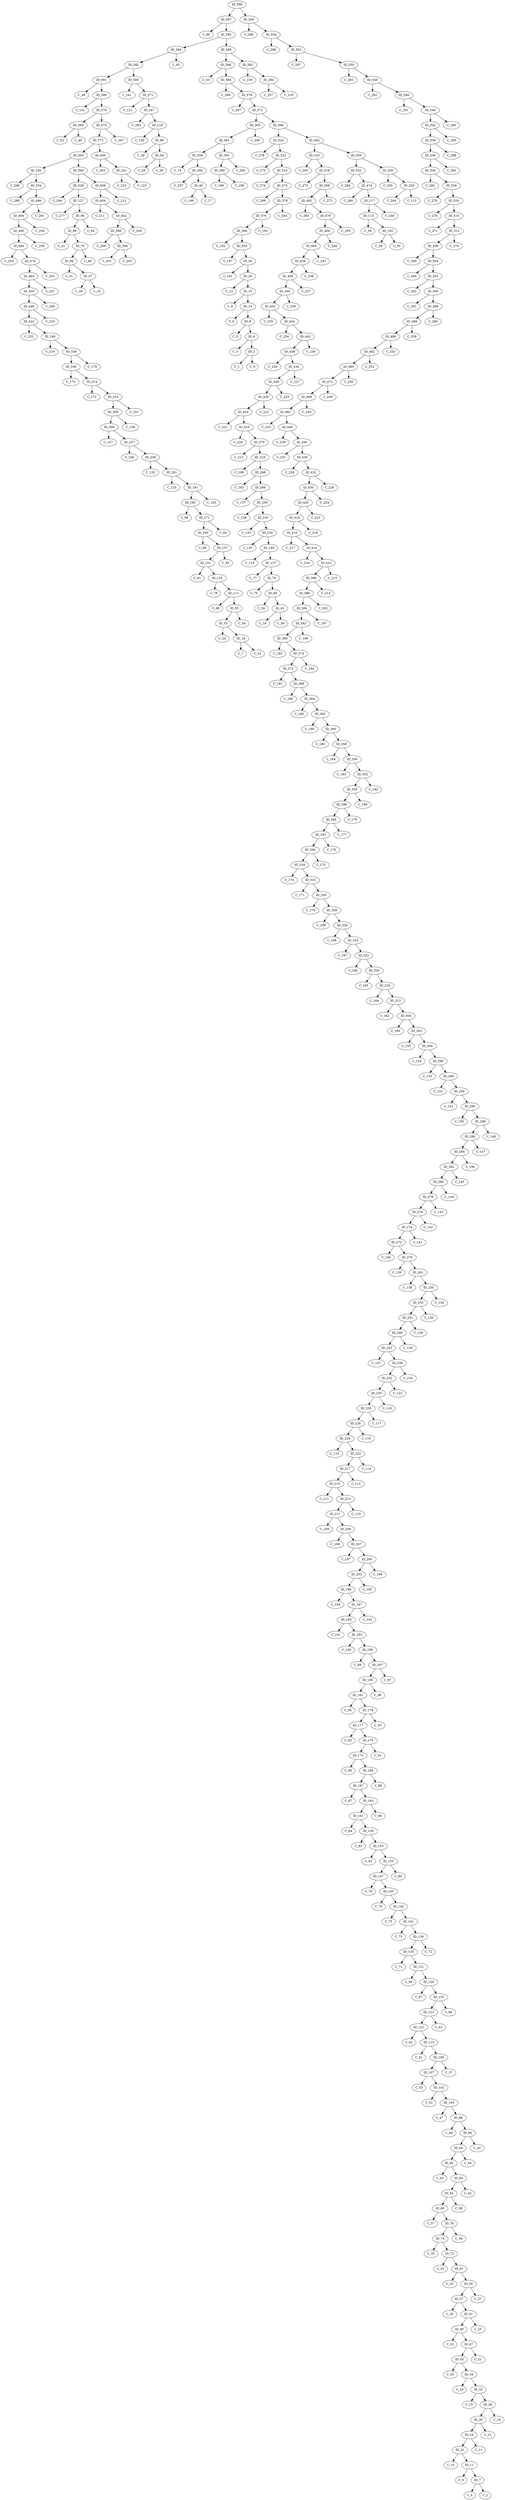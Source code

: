 digraph G {

598[label=ID_598]
596[label=<C_60>]
597[label=ID_597]
594[label=ID_594]
595[label=ID_595]
592[label=ID_592]
593[label=<C_65>]
591[label=ID_591]
590[label=<C_48>]
589[label=ID_589]
588[label=ID_588]
587[label=<C_55>]
586[label=ID_586]
585[label=<C_131>]
584[label=ID_584]
583[label=<C_266>]
582[label=ID_582]
581[label=<C_159>]
580[label=ID_580]
579[label=<C_241>]
578[label=ID_578]
577[label=<C_287>]
576[label=ID_576]
538[label=ID_538]
539[label=<C_296>]
536[label=ID_536]
537[label=<C_288>]
542[label=ID_542]
543[label=<C_290>]
540[label=ID_540]
541[label=<C_289>]
530[label=ID_530]
531[label=<C_284>]
528[label=ID_528]
529[label=<C_282>]
534[label=ID_534]
535[label=<C_283>]
532[label=ID_532]
533[label=<C_286>]
523[label=<C_278>]
522[label=ID_522]
521[label=<C_275>]
520[label=ID_520]
527[label=<C_294>]
526[label=ID_526]
525[label=<C_279>]
524[label=ID_524]
515[label=<C_276>]
514[label=ID_514]
513[label=<C_271>]
512[label=ID_512]
519[label=<C_295>]
518[label=ID_518]
517[label=<C_273>]
516[label=ID_516]
568[label=<C_52>]
569[label=ID_569]
570[label=<C_121>]
571[label=ID_571]
572[label=ID_572]
573[label=ID_573]
574[label=<C_267>]
575[label=ID_575]
560[label=ID_560]
561[label=ID_561]
562[label=ID_562]
563[label=ID_563]
564[label=<C_209>]
565[label=ID_565]
566[label=ID_566]
567[label=<C_49>]
553[label=<C_298>]
552[label=ID_552]
555[label=<C_299>]
554[label=ID_554]
557[label=<C_74>]
556[label=ID_556]
559[label=ID_559]
558[label=ID_558]
545[label=<C_291>]
544[label=ID_544]
547[label=<C_292>]
546[label=ID_546]
549[label=<C_293>]
548[label=ID_548]
551[label=<C_297>]
550[label=ID_550]
482[label=ID_482]
483[label=<C_254>]
480[label=ID_480]
481[label=<C_252>]
486[label=ID_486]
487[label=<C_259>]
484[label=ID_484]
485[label=<C_253>]
490[label=ID_490]
491[label=<C_265>]
488[label=ID_488]
489[label=<C_256>]
494[label=ID_494]
495[label=<C_281>]
492[label=ID_492]
493[label=<C_258>]
499[label=<C_261>]
498[label=ID_498]
497[label=<C_260>]
496[label=ID_496]
503[label=<C_264>]
502[label=ID_502]
501[label=<C_262>]
500[label=ID_500]
507[label=<C_272>]
506[label=ID_506]
505[label=<C_269>]
504[label=ID_504]
511[label=<C_270>]
510[label=ID_510]
509[label=<C_274>]
508[label=ID_508]
448[label=ID_448]
449[label=<C_240>]
450[label=ID_450]
451[label=<C_235>]
452[label=ID_452]
453[label=<C_236>]
454[label=ID_454]
455[label=<C_237>]
456[label=ID_456]
457[label=<C_238>]
458[label=ID_458]
459[label=<C_242>]
460[label=ID_460]
461[label=<C_243>]
462[label=ID_462]
463[label=<C_247>]
465[label=<C_248>]
464[label=ID_464]
467[label=<C_245>]
466[label=ID_466]
469[label=<C_268>]
468[label=ID_468]
471[label=<C_249>]
470[label=ID_470]
473[label=<C_280>]
472[label=ID_472]
475[label=<C_251>]
474[label=ID_474]
477[label=<C_255>]
476[label=ID_476]
479[label=<C_250>]
478[label=ID_478]
422[label=ID_422]
423[label=<C_221>]
420[label=ID_420]
421[label=<C_232>]
418[label=ID_418]
419[label=<C_223>]
416[label=ID_416]
417[label=<C_218>]
430[label=ID_430]
431[label=<C_226>]
428[label=ID_428]
429[label=<C_224>]
426[label=ID_426]
427[label=<C_225>]
424[label=ID_424]
425[label=<C_222>]
439[label=<C_231>]
438[label=ID_438]
437[label=<C_229>]
436[label=ID_436]
435[label=<C_228>]
434[label=ID_434]
433[label=<C_227>]
432[label=ID_432]
447[label=<C_233>]
446[label=ID_446]
445[label=<C_239>]
444[label=ID_444]
443[label=<C_234>]
442[label=ID_442]
441[label=<C_230>]
440[label=ID_440]
388[label=<C_199>]
389[label=ID_389]
390[label=<C_200>]
391[label=ID_391]
384[label=ID_384]
385[label=<C_202>]
386[label=ID_386]
387[label=<C_198>]
396[label=ID_396]
397[label=<C_206>]
398[label=ID_398]
399[label=<C_205>]
392[label=<C_201>]
393[label=<C_203>]
394[label=ID_394]
395[label=<C_214>]
405[label=<C_263>]
404[label=ID_404]
407[label=<C_212>]
406[label=ID_406]
401[label=<C_208>]
400[label=ID_400]
403[label=<C_211>]
402[label=ID_402]
413[label=<C_216>]
412[label=ID_412]
415[label=<C_217>]
414[label=ID_414]
409[label=<C_220>]
408[label=ID_408]
411[label=<C_215>]
410[label=ID_410]
363[label=<C_188>]
362[label=ID_362]
361[label=<C_186>]
360[label=ID_360]
367[label=<C_190>]
366[label=ID_366]
365[label=<C_192>]
364[label=ID_364]
355[label=<C_183>]
354[label=ID_354]
353[label=<C_187>]
352[label=ID_352]
359[label=<C_185>]
358[label=ID_358]
357[label=<C_184>]
356[label=ID_356]
378[label=ID_378]
379[label=<C_195>]
376[label=ID_376]
377[label=<C_244>]
382[label=ID_382]
383[label=<C_197>]
380[label=ID_380]
381[label=<C_196>]
370[label=ID_370]
371[label=<C_191>]
368[label=ID_368]
369[label=<C_213>]
374[label=ID_374]
375[label=<C_193>]
372[label=ID_372]
373[label=<C_194>]
329[label=<C_170>]
328[label=ID_328]
331[label=<C_171>]
330[label=ID_330]
333[label=<C_174>]
332[label=ID_332]
335[label=<C_173>]
334[label=ID_334]
321[label=<C_166>]
320[label=ID_320]
323[label=<C_167>]
322[label=ID_322]
325[label=<C_168>]
324[label=ID_324]
327[label=<C_169>]
326[label=ID_326]
344[label=ID_344]
345[label=<C_179>]
346[label=ID_346]
347[label=<C_219>]
348[label=ID_348]
349[label=<C_180>]
350[label=ID_350]
351[label=<C_182>]
336[label=ID_336]
337[label=<C_178>]
338[label=ID_338]
339[label=<C_175>]
340[label=ID_340]
341[label=<C_176>]
342[label=ID_342]
343[label=<C_177>]
303[label=<C_160>]
302[label=ID_302]
301[label=<C_155>]
300[label=ID_300]
299[label=<C_154>]
298[label=ID_298]
297[label=<C_153>]
296[label=ID_296]
295[label=<C_152>]
294[label=ID_294]
293[label=<C_151>]
292[label=ID_292]
291[label=<C_207>]
290[label=ID_290]
289[label=<C_150>]
288[label=ID_288]
318[label=ID_318]
319[label=<C_165>]
316[label=ID_316]
317[label=<C_189>]
314[label=ID_314]
315[label=<C_164>]
312[label=ID_312]
313[label=<C_172>]
310[label=ID_310]
311[label=<C_162>]
308[label=ID_308]
309[label=<C_161>]
306[label=ID_306]
307[label=<C_158>]
304[label=ID_304]
305[label=<C_157>]
269[label=<C_139>]
268[label=ID_268]
271[label=<C_140>]
270[label=ID_270]
265[label=<C_137>]
264[label=ID_264]
267[label=<C_163>]
266[label=ID_266]
261[label=ID_261]
260[label=<C_138>]
263[label=<C_257>]
262[label=<C_135>]
257[label=ID_257]
256[label=<C_156>]
259[label=ID_259]
258[label=<C_136>]
284[label=ID_284]
285[label=<C_147>]
286[label=ID_286]
287[label=<C_148>]
280[label=ID_280]
281[label=<C_145>]
282[label=ID_282]
283[label=<C_146>]
276[label=ID_276]
277[label=<C_143>]
278[label=ID_278]
279[label=<C_144>]
272[label=ID_272]
273[label=<C_141>]
274[label=ID_274]
275[label=<C_142>]
241[label=ID_241]
240[label=<C_210>]
243[label=ID_243]
242[label=<C_127>]
245[label=ID_245]
244[label=<C_133>]
247[label=ID_247]
246[label=<C_285>]
249[label=ID_249]
248[label=<C_128>]
251[label=ID_251]
250[label=<C_129>]
253[label=ID_253]
252[label=<C_130>]
255[label=ID_255]
254[label=<C_134>]
224[label=ID_224]
225[label=<C_116>]
226[label=ID_226]
227[label=<C_117>]
228[label=ID_228]
229[label=<C_118>]
230[label=ID_230]
231[label=<C_122>]
232[label=ID_232]
233[label=<C_125>]
234[label=ID_234]
235[label=<C_132>]
236[label=ID_236]
237[label=<C_124>]
238[label=ID_238]
239[label=<C_123>]
211[label=ID_211]
210[label=<C_109>]
209[label=ID_209]
208[label=<C_108>]
215[label=ID_215]
214[label=<C_111>]
213[label=ID_213]
212[label=<C_110>]
219[label=<C_204>]
218[label=<C_112>]
217[label=ID_217]
216[label=<C_113>]
223[label=<C_115>]
222[label=ID_222]
221[label=<C_114>]
220[label=ID_220]
194[label=<C_101>]
195[label=ID_195]
192[label=<C_100>]
193[label=ID_193]
198[label=<C_104>]
199[label=ID_199]
196[label=<C_102>]
197[label=ID_197]
202[label=<C_105>]
203[label=ID_203]
200[label=<C_120>]
201[label=ID_201]
206[label=<C_107>]
207[label=ID_207]
204[label=<C_106>]
205[label=ID_205]
181[label=ID_181]
180[label=<C_95>]
183[label=ID_183]
182[label=<C_98>]
177[label=ID_177]
176[label=<C_92>]
179[label=ID_179]
178[label=<C_93>]
189[label=ID_189]
188[label=<C_99>]
191[label=ID_191]
190[label=<C_103>]
185[label=ID_185]
184[label=<C_96>]
187[label=ID_187]
186[label=<C_97>]
164[label=<C_88>]
165[label=ID_165]
166[label=<C_87>]
167[label=ID_167]
160[label=<C_84>]
161[label=ID_161]
162[label=<C_86>]
163[label=ID_163]
172[label=<C_90>]
173[label=ID_173]
174[label=<C_91>]
175[label=ID_175]
168[label=<C_89>]
169[label=ID_169]
170[label=<C_94>]
171[label=ID_171]
151[label=ID_151]
150[label=<C_81>]
149[label=ID_149]
148[label=<C_119>]
147[label=ID_147]
146[label=<C_79>]
145[label=ID_145]
144[label=<C_76>]
159[label=ID_159]
158[label=<C_83>]
157[label=ID_157]
156[label=<C_85>]
155[label=ID_155]
154[label=<C_82>]
153[label=ID_153]
152[label=<C_80>]
134[label=<C_71>]
135[label=ID_135]
132[label=<C_78>]
133[label=ID_133]
130[label=<C_69>]
131[label=ID_131]
128[label=<C_67>]
129[label=ID_129]
142[label=<C_75>]
143[label=ID_143]
140[label=<C_73>]
141[label=ID_141]
138[label=<C_72>]
139[label=ID_139]
136[label=<C_77>]
137[label=ID_137]
120[label=<C_62>]
121[label=ID_121]
122[label=<C_63>]
123[label=ID_123]
124[label=<C_66>]
125[label=ID_125]
126[label=<C_277>]
127[label=ID_127]
112[label=<C_58>]
113[label=ID_113]
114[label=<C_61>]
115[label=ID_115]
116[label=<C_246>]
117[label=ID_117]
118[label=<C_126>]
119[label=ID_119]
105[label=ID_105]
104[label=<C_56>]
107[label=ID_107]
106[label=<C_53>]
109[label=ID_109]
108[label=<C_57>]
111[label=ID_111]
110[label=<C_68>]
97[label=<C_46>]
96[label=ID_96]
99[label=<C_47>]
98[label=ID_98]
101[label=<C_51>]
100[label=ID_100]
103[label=<C_50>]
102[label=ID_102]
90[label=ID_90]
91[label=<C_43>]
88[label=ID_88]
89[label=<C_64>]
94[label=ID_94]
95[label=<C_45>]
92[label=ID_92]
93[label=<C_44>]
82[label=ID_82]
83[label=<C_42>]
80[label=ID_80]
81[label=<C_38>]
86[label=ID_86]
87[label=<C_41>]
84[label=ID_84]
85[label=<C_59>]
75[label=<C_70>]
74[label=ID_74]
73[label=<C_35>]
72[label=ID_72]
79[label=<C_37>]
78[label=ID_78]
77[label=<C_36>]
76[label=ID_76]
67[label=<C_34>]
66[label=ID_66]
65[label=<C_31>]
64[label=ID_64]
71[label=<C_33>]
70[label=ID_70]
69[label=<C_40>]
68[label=ID_68]
60[label=<C_32>]
61[label=ID_61]
62[label=<C_28>]
63[label=<C_39>]
56[label=<C_26>]
57[label=ID_57]
58[label=<C_27>]
59[label=ID_59]
52[label=<C_24>]
53[label=ID_53]
54[label=<C_54>]
55[label=ID_55]
48[label=<C_22>]
49[label=ID_49]
50[label=<C_25>]
51[label=ID_51]
45[label=ID_45]
44[label=<C_20>]
47[label=ID_47]
46[label=<C_21>]
41[label=<C_18>]
40[label=ID_40]
43[label=ID_43]
42[label=<C_30>]
37[label=ID_37]
36[label=<C_29>]
39[label=<C_149>]
38[label=<C_17>]
33[label=<C_19>]
32[label=ID_32]
35[label=<C_16>]
34[label=ID_34]
30[label=ID_30]
31[label=<C_15>]
28[label=ID_28]
29[label=<C_181>]
26[label=ID_26]
27[label=<C_14>]
24[label=ID_24]
25[label=<C_12>]
22[label=ID_22]
23[label=<C_11>]
20[label=ID_20]
21[label=<C_10>]
18[label=ID_18]
19[label=<C_13>]
16[label=<C_7>]
17[label=<C_23>]
15[label=ID_15]
14[label=<C_8>]
13[label=ID_13]
12[label=<C_6>]
11[label=ID_11]
10[label=<C_9>]
9[label=ID_9]
8[label=<C_5>]
7[label=ID_7]
6[label=<C_4>]
5[label=<C_2>]
4[label=ID_4]
3[label=<C_3>]
2[label=ID_2]
1[label=<C_1>]
0[label=<C_0>]
2 -> 0;
2 -> 1;
4 -> 2;
4 -> 3;
7 -> 5;
7 -> 6;
9 -> 4;
9 -> 8;
11 -> 7;
11 -> 10;
13 -> 9;
13 -> 12;
15 -> 13;
15 -> 14;
18 -> 16;
18 -> 17;
20 -> 15;
20 -> 19;
22 -> 11;
22 -> 21;
24 -> 22;
24 -> 23;
26 -> 24;
26 -> 25;
28 -> 26;
28 -> 27;
30 -> 20;
30 -> 29;
32 -> 28;
32 -> 31;
34 -> 32;
34 -> 33;
37 -> 35;
37 -> 36;
40 -> 38;
40 -> 39;
43 -> 41;
43 -> 42;
45 -> 34;
45 -> 44;
47 -> 45;
47 -> 46;
49 -> 47;
49 -> 48;
51 -> 49;
51 -> 50;
53 -> 18;
53 -> 52;
55 -> 53;
55 -> 54;
57 -> 51;
57 -> 56;
59 -> 57;
59 -> 58;
61 -> 59;
61 -> 60;
64 -> 62;
64 -> 63;
66 -> 37;
66 -> 65;
68 -> 43;
68 -> 67;
70 -> 66;
70 -> 69;
72 -> 61;
72 -> 71;
74 -> 72;
74 -> 73;
76 -> 68;
76 -> 75;
78 -> 74;
78 -> 77;
80 -> 78;
80 -> 79;
82 -> 80;
82 -> 81;
84 -> 82;
84 -> 83;
86 -> 64;
86 -> 85;
88 -> 70;
88 -> 87;
90 -> 88;
90 -> 89;
92 -> 84;
92 -> 91;
94 -> 92;
94 -> 93;
96 -> 94;
96 -> 95;
98 -> 96;
98 -> 97;
100 -> 98;
100 -> 99;
102 -> 100;
102 -> 101;
105 -> 103;
105 -> 104;
107 -> 102;
107 -> 106;
109 -> 107;
109 -> 108;
111 -> 55;
111 -> 110;
113 -> 105;
113 -> 112;
115 -> 109;
115 -> 114;
117 -> 113;
117 -> 116;
119 -> 86;
119 -> 118;
121 -> 115;
121 -> 120;
123 -> 121;
123 -> 122;
125 -> 123;
125 -> 124;
127 -> 90;
127 -> 126;
129 -> 125;
129 -> 128;
131 -> 129;
131 -> 130;
133 -> 111;
133 -> 132;
135 -> 131;
135 -> 134;
137 -> 76;
137 -> 136;
139 -> 135;
139 -> 138;
141 -> 139;
141 -> 140;
143 -> 141;
143 -> 142;
145 -> 143;
145 -> 144;
147 -> 145;
147 -> 146;
149 -> 137;
149 -> 148;
151 -> 133;
151 -> 150;
153 -> 147;
153 -> 152;
155 -> 153;
155 -> 154;
157 -> 151;
157 -> 156;
159 -> 155;
159 -> 158;
161 -> 159;
161 -> 160;
163 -> 161;
163 -> 162;
165 -> 157;
165 -> 164;
167 -> 163;
167 -> 166;
169 -> 167;
169 -> 168;
171 -> 165;
171 -> 170;
173 -> 169;
173 -> 172;
175 -> 173;
175 -> 174;
177 -> 175;
177 -> 176;
179 -> 177;
179 -> 178;
181 -> 179;
181 -> 180;
183 -> 171;
183 -> 182;
185 -> 181;
185 -> 184;
187 -> 185;
187 -> 186;
189 -> 187;
189 -> 188;
191 -> 183;
191 -> 190;
193 -> 189;
193 -> 192;
195 -> 193;
195 -> 194;
197 -> 195;
197 -> 196;
199 -> 197;
199 -> 198;
201 -> 191;
201 -> 200;
203 -> 199;
203 -> 202;
205 -> 203;
205 -> 204;
207 -> 205;
207 -> 206;
209 -> 207;
209 -> 208;
211 -> 209;
211 -> 210;
213 -> 211;
213 -> 212;
215 -> 213;
215 -> 214;
217 -> 215;
217 -> 216;
220 -> 218;
220 -> 219;
222 -> 217;
222 -> 221;
224 -> 222;
224 -> 223;
226 -> 224;
226 -> 225;
228 -> 226;
228 -> 227;
230 -> 228;
230 -> 229;
232 -> 230;
232 -> 231;
234 -> 149;
234 -> 233;
236 -> 201;
236 -> 235;
238 -> 232;
238 -> 237;
241 -> 239;
241 -> 240;
243 -> 238;
243 -> 242;
245 -> 234;
245 -> 244;
247 -> 119;
247 -> 246;
249 -> 243;
249 -> 248;
251 -> 249;
251 -> 250;
253 -> 251;
253 -> 252;
255 -> 253;
255 -> 254;
257 -> 236;
257 -> 256;
259 -> 245;
259 -> 258;
261 -> 255;
261 -> 260;
264 -> 262;
264 -> 263;
266 -> 259;
266 -> 265;
268 -> 266;
268 -> 267;
270 -> 261;
270 -> 269;
272 -> 270;
272 -> 271;
274 -> 272;
274 -> 273;
276 -> 274;
276 -> 275;
278 -> 276;
278 -> 277;
280 -> 278;
280 -> 279;
282 -> 280;
282 -> 281;
284 -> 282;
284 -> 283;
286 -> 284;
286 -> 285;
288 -> 286;
288 -> 287;
290 -> 288;
290 -> 289;
292 -> 40;
292 -> 291;
294 -> 290;
294 -> 293;
296 -> 294;
296 -> 295;
298 -> 296;
298 -> 297;
300 -> 298;
300 -> 299;
302 -> 300;
302 -> 301;
304 -> 302;
304 -> 303;
306 -> 257;
306 -> 305;
308 -> 306;
308 -> 307;
310 -> 308;
310 -> 309;
312 -> 304;
312 -> 311;
314 -> 310;
314 -> 313;
316 -> 312;
316 -> 315;
318 -> 268;
318 -> 317;
320 -> 316;
320 -> 319;
322 -> 320;
322 -> 321;
324 -> 322;
324 -> 323;
326 -> 324;
326 -> 325;
328 -> 326;
328 -> 327;
330 -> 328;
330 -> 329;
332 -> 330;
332 -> 331;
334 -> 332;
334 -> 333;
336 -> 314;
336 -> 335;
338 -> 336;
338 -> 337;
340 -> 334;
340 -> 339;
342 -> 340;
342 -> 341;
344 -> 342;
344 -> 343;
346 -> 344;
346 -> 345;
348 -> 338;
348 -> 347;
350 -> 346;
350 -> 349;
352 -> 350;
352 -> 351;
354 -> 30;
354 -> 353;
356 -> 352;
356 -> 355;
358 -> 356;
358 -> 357;
360 -> 358;
360 -> 359;
362 -> 360;
362 -> 361;
364 -> 362;
364 -> 363;
366 -> 354;
366 -> 365;
368 -> 364;
368 -> 367;
370 -> 318;
370 -> 369;
372 -> 368;
372 -> 371;
374 -> 372;
374 -> 373;
376 -> 366;
376 -> 375;
378 -> 376;
378 -> 377;
380 -> 374;
380 -> 379;
382 -> 380;
382 -> 381;
384 -> 382;
384 -> 383;
386 -> 384;
386 -> 385;
389 -> 387;
389 -> 388;
391 -> 389;
391 -> 390;
394 -> 392;
394 -> 393;
396 -> 386;
396 -> 395;
398 -> 394;
398 -> 397;
400 -> 220;
400 -> 399;
402 -> 398;
402 -> 401;
404 -> 402;
404 -> 403;
406 -> 241;
406 -> 405;
408 -> 404;
408 -> 407;
410 -> 370;
410 -> 409;
412 -> 396;
412 -> 411;
414 -> 412;
414 -> 413;
416 -> 414;
416 -> 415;
418 -> 416;
418 -> 417;
420 -> 418;
420 -> 419;
422 -> 348;
422 -> 421;
424 -> 410;
424 -> 423;
426 -> 424;
426 -> 425;
428 -> 426;
428 -> 427;
430 -> 420;
430 -> 429;
432 -> 430;
432 -> 431;
434 -> 428;
434 -> 433;
436 -> 432;
436 -> 435;
438 -> 434;
438 -> 437;
440 -> 436;
440 -> 439;
442 -> 438;
442 -> 441;
444 -> 442;
444 -> 443;
446 -> 440;
446 -> 445;
448 -> 422;
448 -> 447;
450 -> 448;
450 -> 449;
452 -> 444;
452 -> 451;
454 -> 452;
454 -> 453;
456 -> 454;
456 -> 455;
458 -> 456;
458 -> 457;
460 -> 458;
460 -> 459;
462 -> 446;
462 -> 461;
464 -> 450;
464 -> 463;
466 -> 460;
466 -> 465;
468 -> 462;
468 -> 467;
470 -> 378;
470 -> 469;
472 -> 468;
472 -> 471;
474 -> 117;
474 -> 473;
476 -> 464;
476 -> 475;
478 -> 466;
478 -> 477;
480 -> 472;
480 -> 479;
482 -> 480;
482 -> 481;
484 -> 476;
484 -> 483;
486 -> 482;
486 -> 485;
488 -> 486;
488 -> 487;
490 -> 484;
490 -> 489;
492 -> 478;
492 -> 491;
494 -> 490;
494 -> 493;
496 -> 494;
496 -> 495;
498 -> 488;
498 -> 497;
500 -> 498;
500 -> 499;
502 -> 500;
502 -> 501;
504 -> 502;
504 -> 503;
506 -> 504;
506 -> 505;
508 -> 492;
508 -> 507;
510 -> 470;
510 -> 509;
512 -> 506;
512 -> 511;
514 -> 512;
514 -> 513;
516 -> 514;
516 -> 515;
518 -> 508;
518 -> 517;
520 -> 518;
520 -> 519;
522 -> 510;
522 -> 521;
524 -> 522;
524 -> 523;
526 -> 516;
526 -> 525;
528 -> 127;
528 -> 527;
530 -> 526;
530 -> 529;
532 -> 474;
532 -> 531;
534 -> 496;
534 -> 533;
536 -> 530;
536 -> 535;
538 -> 536;
538 -> 537;
540 -> 534;
540 -> 539;
542 -> 538;
542 -> 541;
544 -> 542;
544 -> 543;
546 -> 544;
546 -> 545;
548 -> 546;
548 -> 547;
550 -> 548;
550 -> 549;
552 -> 550;
552 -> 551;
554 -> 552;
554 -> 553;
556 -> 554;
556 -> 555;
558 -> 557;
558 -> 292;
559 -> 400;
559 -> 532;
560 -> 408;
560 -> 528;
561 -> 391;
561 -> 558;
562 -> 559;
562 -> 520;
563 -> 560;
563 -> 540;
565 -> 561;
565 -> 564;
566 -> 524;
566 -> 562;
569 -> 567;
569 -> 568;
571 -> 570;
571 -> 247;
572 -> 565;
572 -> 566;
573 -> 406;
573 -> 563;
575 -> 574;
575 -> 573;
576 -> 569;
576 -> 575;
578 -> 577;
578 -> 572;
580 -> 579;
580 -> 571;
582 -> 581;
582 -> 264;
584 -> 583;
584 -> 578;
586 -> 585;
586 -> 576;
588 -> 587;
588 -> 584;
589 -> 582;
589 -> 588;
591 -> 590;
591 -> 586;
592 -> 580;
592 -> 591;
594 -> 593;
594 -> 592;
595 -> 589;
595 -> 594;
597 -> 596;
597 -> 595;
598 -> 597;
598 -> 556;
}